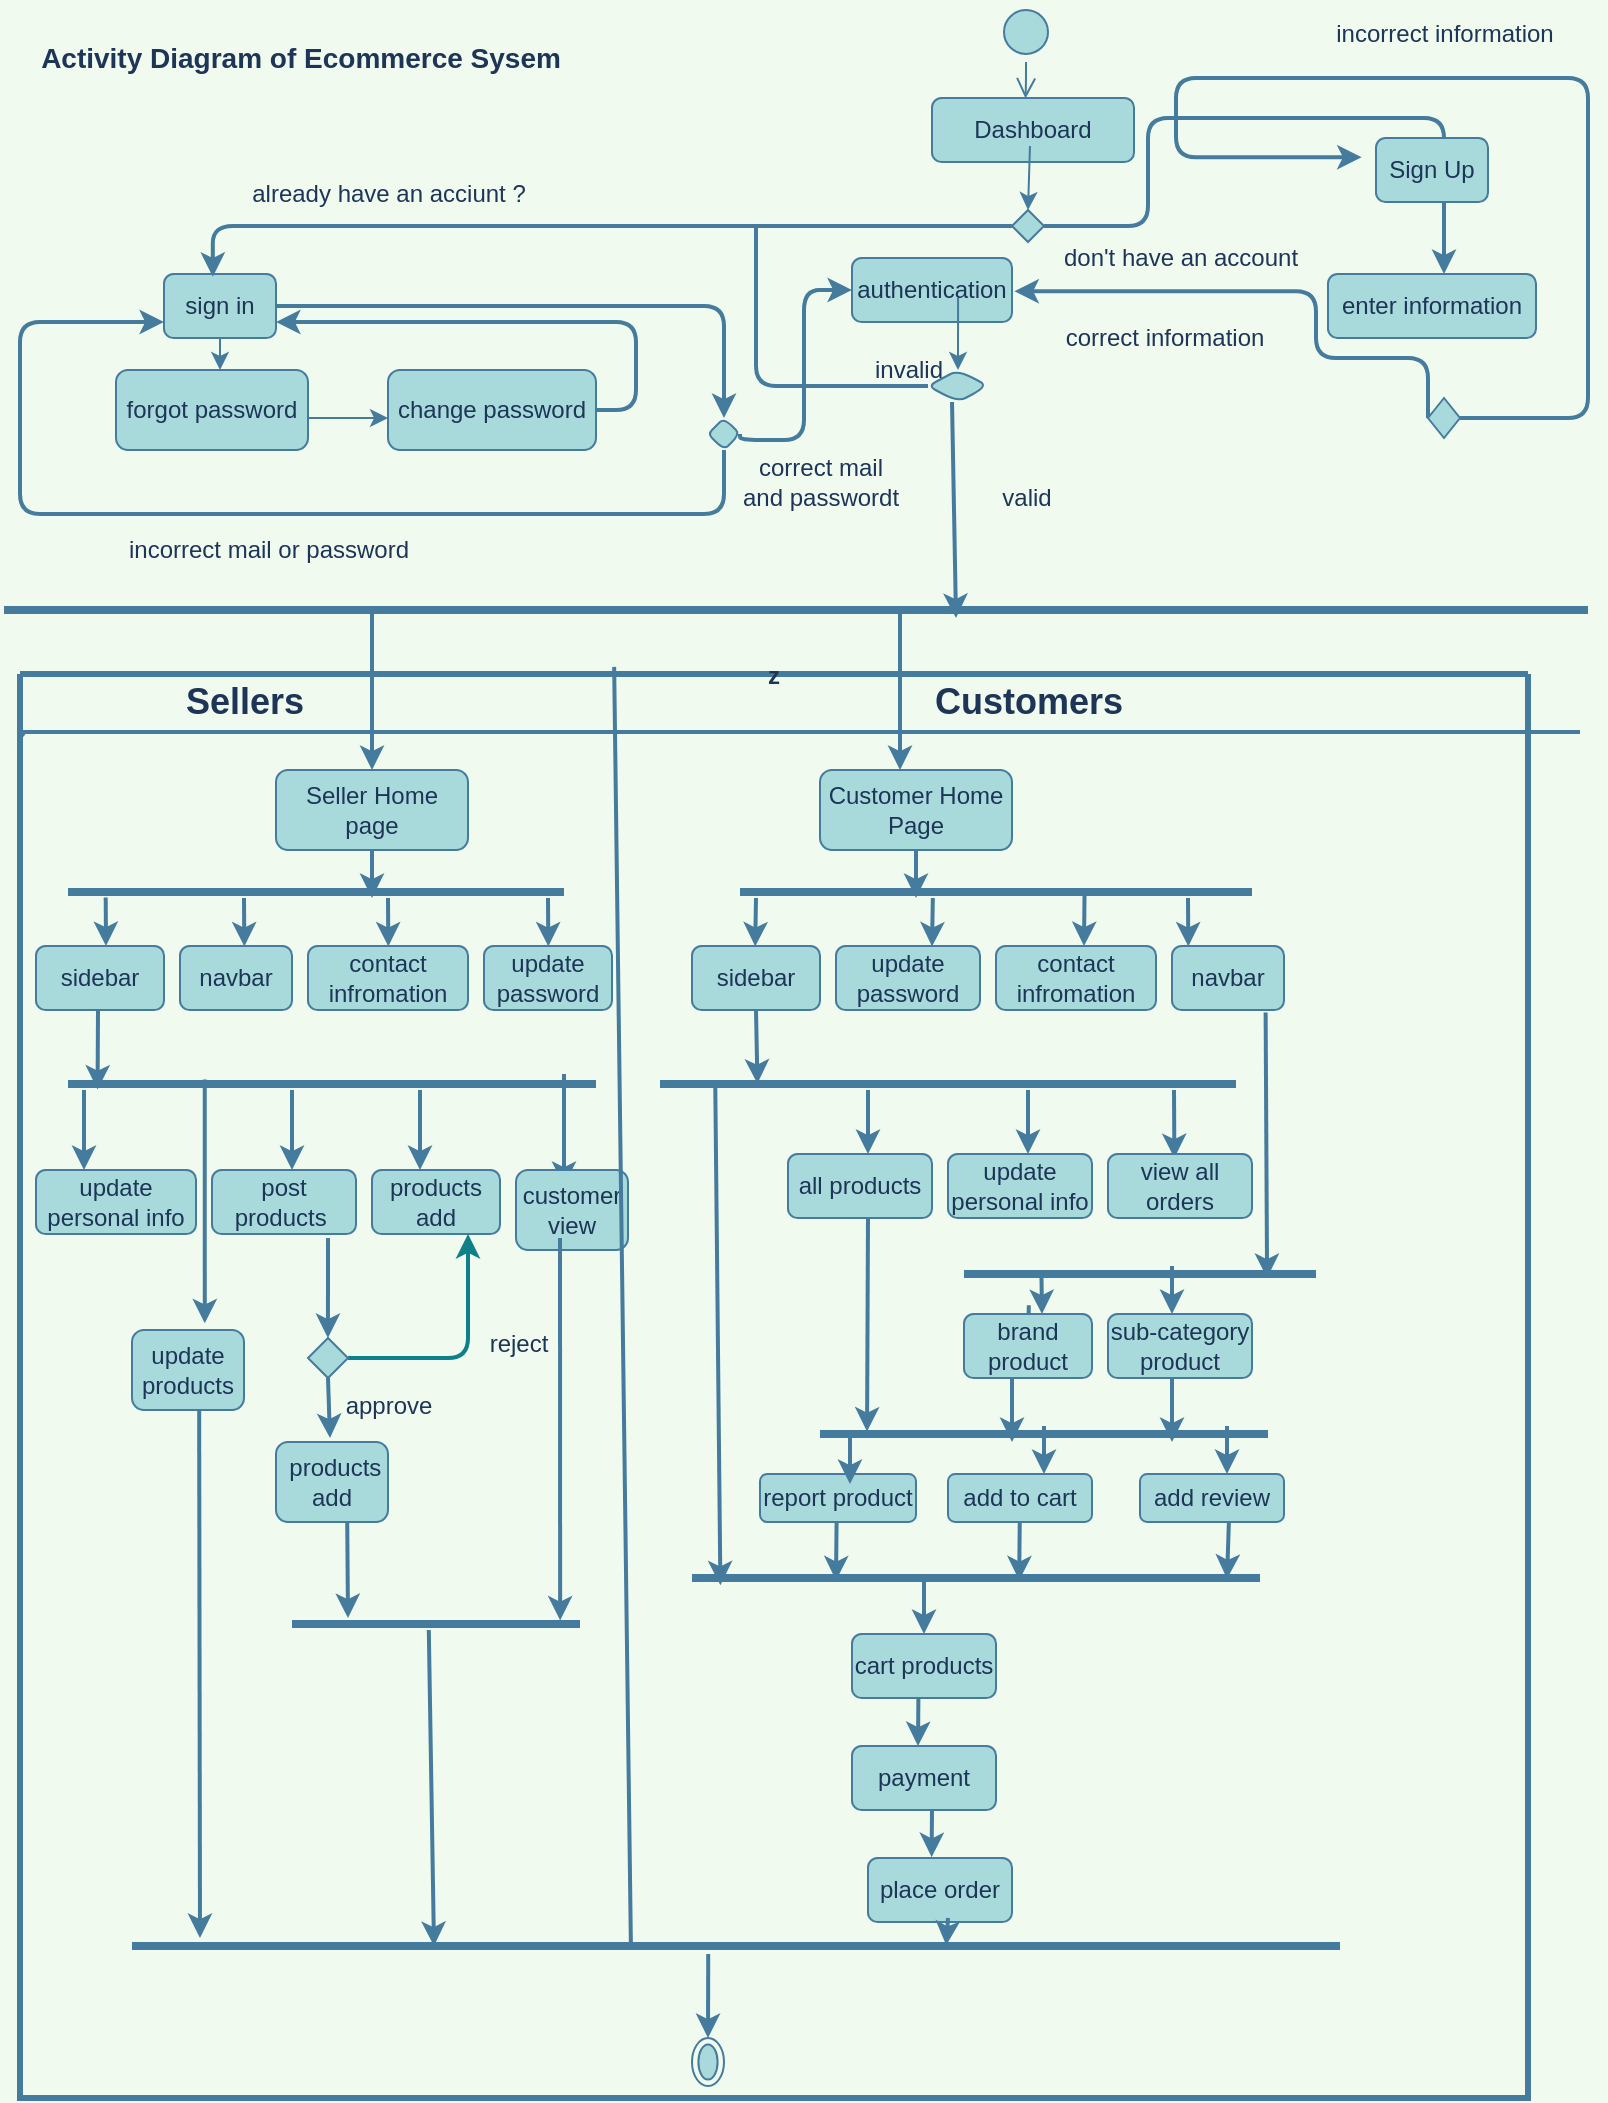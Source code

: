 <mxfile version="20.5.1" type="github">
  <diagram id="cb6AJk6jhVH4I8SNWXNZ" name="Page-1">
    <mxGraphModel dx="1038" dy="1740" grid="1" gridSize="10" guides="1" tooltips="1" connect="1" arrows="1" fold="1" page="1" pageScale="1" pageWidth="827" pageHeight="1169" background="#F1FAEE" math="0" shadow="0">
      <root>
        <mxCell id="0" />
        <mxCell id="1" parent="0" />
        <mxCell id="6mdkMLP5F0GnC8ThNtrV-1" value="" style="ellipse;html=1;shape=startState;fillColor=#A8DADC;strokeColor=#457B9D;fontColor=#1D3557;rounded=1;" parent="1" vertex="1">
          <mxGeometry x="504" y="-1168" width="30" height="30" as="geometry" />
        </mxCell>
        <mxCell id="6mdkMLP5F0GnC8ThNtrV-2" value="" style="edgeStyle=orthogonalEdgeStyle;html=1;verticalAlign=bottom;endArrow=open;endSize=8;labelBackgroundColor=#F1FAEE;strokeColor=#457B9D;fontColor=#1D3557;rounded=1;entryX=0.463;entryY=0.006;entryDx=0;entryDy=0;entryPerimeter=0;" parent="1" source="6mdkMLP5F0GnC8ThNtrV-1" target="6mdkMLP5F0GnC8ThNtrV-7" edge="1">
          <mxGeometry relative="1" as="geometry">
            <mxPoint x="415" y="-1120" as="targetPoint" />
          </mxGeometry>
        </mxCell>
        <mxCell id="6mdkMLP5F0GnC8ThNtrV-3" value="" style="edgeStyle=segmentEdgeStyle;endArrow=classic;html=1;labelBackgroundColor=#F1FAEE;strokeColor=#457B9D;fontColor=#1D3557;rounded=1;strokeWidth=2;startArrow=none;" parent="1" source="6mdkMLP5F0GnC8ThNtrV-219" edge="1">
          <mxGeometry width="50" height="50" relative="1" as="geometry">
            <mxPoint x="427" y="-1056" as="sourcePoint" />
            <mxPoint x="728" y="-1032" as="targetPoint" />
            <Array as="points">
              <mxPoint x="580" y="-1056" />
              <mxPoint x="580" y="-1110" />
              <mxPoint x="728" y="-1110" />
            </Array>
          </mxGeometry>
        </mxCell>
        <mxCell id="6mdkMLP5F0GnC8ThNtrV-4" style="edgeStyle=orthogonalEdgeStyle;orthogonalLoop=1;jettySize=auto;html=1;exitX=1;exitY=0.5;exitDx=0;exitDy=0;labelBackgroundColor=#F1FAEE;strokeColor=#457B9D;fontColor=#1D3557;rounded=1;strokeWidth=2;" parent="1" source="6mdkMLP5F0GnC8ThNtrV-5" edge="1">
          <mxGeometry relative="1" as="geometry">
            <mxPoint x="368" y="-960" as="targetPoint" />
            <Array as="points">
              <mxPoint x="368" y="-1016" />
            </Array>
          </mxGeometry>
        </mxCell>
        <mxCell id="6mdkMLP5F0GnC8ThNtrV-5" value="sign in" style="whiteSpace=wrap;html=1;fillColor=#A8DADC;strokeColor=#457B9D;fontColor=#1D3557;rounded=1;" parent="1" vertex="1">
          <mxGeometry x="88" y="-1032" width="56" height="32" as="geometry" />
        </mxCell>
        <mxCell id="6mdkMLP5F0GnC8ThNtrV-6" value="Sign Up" style="whiteSpace=wrap;html=1;fillColor=#A8DADC;strokeColor=#457B9D;fontColor=#1D3557;rounded=1;" parent="1" vertex="1">
          <mxGeometry x="694" y="-1100" width="56" height="32" as="geometry" />
        </mxCell>
        <mxCell id="6mdkMLP5F0GnC8ThNtrV-7" value="Dashboard" style="whiteSpace=wrap;html=1;fillColor=#A8DADC;strokeColor=#457B9D;fontColor=#1D3557;rounded=1;" parent="1" vertex="1">
          <mxGeometry x="472" y="-1120" width="101" height="32" as="geometry" />
        </mxCell>
        <mxCell id="6mdkMLP5F0GnC8ThNtrV-8" value="" style="endArrow=classic;html=1;labelBackgroundColor=#F1FAEE;strokeColor=#457B9D;fontColor=#1D3557;rounded=1;entryX=0.5;entryY=0;entryDx=0;entryDy=0;entryPerimeter=0;" parent="1" target="6mdkMLP5F0GnC8ThNtrV-219" edge="1">
          <mxGeometry width="50" height="50" relative="1" as="geometry">
            <mxPoint x="521" y="-1096" as="sourcePoint" />
            <mxPoint x="520" y="-1072" as="targetPoint" />
          </mxGeometry>
        </mxCell>
        <mxCell id="6mdkMLP5F0GnC8ThNtrV-9" value="already have an acciunt ?" style="text;html=1;resizable=0;autosize=1;align=center;verticalAlign=middle;points=[];fillColor=none;strokeColor=none;fontColor=#1D3557;rounded=1;" parent="1" vertex="1">
          <mxGeometry x="120" y="-1088" width="160" height="32" as="geometry" />
        </mxCell>
        <mxCell id="6mdkMLP5F0GnC8ThNtrV-11" value="enter information" style="whiteSpace=wrap;html=1;fillColor=#A8DADC;strokeColor=#457B9D;fontColor=#1D3557;rounded=1;" parent="1" vertex="1">
          <mxGeometry x="670" y="-1032" width="104" height="32" as="geometry" />
        </mxCell>
        <mxCell id="6mdkMLP5F0GnC8ThNtrV-16" value="" style="endArrow=classic;html=1;exitX=0.5;exitY=1;exitDx=0;exitDy=0;labelBackgroundColor=#F1FAEE;strokeColor=#457B9D;fontColor=#1D3557;rounded=1;" parent="1" source="6mdkMLP5F0GnC8ThNtrV-5" edge="1">
          <mxGeometry width="50" height="50" relative="1" as="geometry">
            <mxPoint x="104" y="-984" as="sourcePoint" />
            <mxPoint x="116" y="-984" as="targetPoint" />
            <Array as="points" />
          </mxGeometry>
        </mxCell>
        <mxCell id="6mdkMLP5F0GnC8ThNtrV-17" value="forgot password" style="whiteSpace=wrap;html=1;fillColor=#A8DADC;strokeColor=#457B9D;fontColor=#1D3557;rounded=1;" parent="1" vertex="1">
          <mxGeometry x="64" y="-984" width="96" height="40" as="geometry" />
        </mxCell>
        <mxCell id="6mdkMLP5F0GnC8ThNtrV-18" value="" style="endArrow=classic;html=1;labelBackgroundColor=#F1FAEE;strokeColor=#457B9D;fontColor=#1D3557;rounded=1;" parent="1" edge="1">
          <mxGeometry width="50" height="50" relative="1" as="geometry">
            <mxPoint x="160" y="-960" as="sourcePoint" />
            <mxPoint x="200" y="-960" as="targetPoint" />
          </mxGeometry>
        </mxCell>
        <mxCell id="6mdkMLP5F0GnC8ThNtrV-19" style="edgeStyle=orthogonalEdgeStyle;orthogonalLoop=1;jettySize=auto;html=1;exitX=1;exitY=0.5;exitDx=0;exitDy=0;entryX=1;entryY=0.75;entryDx=0;entryDy=0;labelBackgroundColor=#F1FAEE;strokeColor=#457B9D;fontColor=#1D3557;rounded=1;strokeWidth=2;" parent="1" source="6mdkMLP5F0GnC8ThNtrV-20" target="6mdkMLP5F0GnC8ThNtrV-5" edge="1">
          <mxGeometry relative="1" as="geometry" />
        </mxCell>
        <mxCell id="6mdkMLP5F0GnC8ThNtrV-20" value="change password" style="whiteSpace=wrap;html=1;fillStyle=auto;fillColor=#A8DADC;strokeColor=#457B9D;fontColor=#1D3557;rounded=1;" parent="1" vertex="1">
          <mxGeometry x="200" y="-984" width="104" height="40" as="geometry" />
        </mxCell>
        <mxCell id="6mdkMLP5F0GnC8ThNtrV-21" style="edgeStyle=orthogonalEdgeStyle;orthogonalLoop=1;jettySize=auto;html=1;entryX=0;entryY=0.75;entryDx=0;entryDy=0;labelBackgroundColor=#F1FAEE;strokeColor=#457B9D;fontColor=#1D3557;rounded=1;strokeWidth=2;" parent="1" source="6mdkMLP5F0GnC8ThNtrV-22" target="6mdkMLP5F0GnC8ThNtrV-5" edge="1">
          <mxGeometry relative="1" as="geometry">
            <mxPoint x="80" y="-1008" as="targetPoint" />
            <Array as="points">
              <mxPoint x="368" y="-912" />
              <mxPoint x="16" y="-912" />
              <mxPoint x="16" y="-1008" />
            </Array>
          </mxGeometry>
        </mxCell>
        <mxCell id="6mdkMLP5F0GnC8ThNtrV-22" value="" style="rhombus;whiteSpace=wrap;html=1;fillColor=#A8DADC;strokeColor=#457B9D;fontColor=#1D3557;rounded=1;" parent="1" vertex="1">
          <mxGeometry x="360" y="-960" width="16" height="16" as="geometry" />
        </mxCell>
        <mxCell id="6mdkMLP5F0GnC8ThNtrV-23" value="incorrect mail or password" style="text;html=1;resizable=0;autosize=1;align=center;verticalAlign=middle;points=[];fillColor=none;strokeColor=none;fontColor=#1D3557;rounded=1;" parent="1" vertex="1">
          <mxGeometry x="60" y="-910" width="160" height="32" as="geometry" />
        </mxCell>
        <mxCell id="6mdkMLP5F0GnC8ThNtrV-24" value="correct mail &lt;br&gt;and passwordt" style="text;html=1;resizable=0;autosize=1;align=center;verticalAlign=middle;points=[];fillColor=none;strokeColor=none;fontColor=#1D3557;rounded=1;" parent="1" vertex="1">
          <mxGeometry x="368" y="-952" width="96" height="48" as="geometry" />
        </mxCell>
        <mxCell id="6mdkMLP5F0GnC8ThNtrV-25" value="incorrect information" style="text;html=1;resizable=0;autosize=1;align=center;verticalAlign=middle;points=[];fillColor=none;strokeColor=none;fontColor=#1D3557;rounded=1;" parent="1" vertex="1">
          <mxGeometry x="664" y="-1168" width="128" height="32" as="geometry" />
        </mxCell>
        <mxCell id="6mdkMLP5F0GnC8ThNtrV-26" value="" style="endArrow=none;html=1;strokeWidth=4;labelBackgroundColor=#F1FAEE;strokeColor=#457B9D;fontColor=#1D3557;rounded=1;" parent="1" edge="1">
          <mxGeometry relative="1" as="geometry">
            <mxPoint x="8" y="-864" as="sourcePoint" />
            <mxPoint x="800" y="-864" as="targetPoint" />
          </mxGeometry>
        </mxCell>
        <mxCell id="6mdkMLP5F0GnC8ThNtrV-27" value="correct information" style="text;html=1;resizable=0;autosize=1;align=center;verticalAlign=middle;points=[];fillColor=none;strokeColor=none;fontColor=#1D3557;rounded=1;" parent="1" vertex="1">
          <mxGeometry x="528" y="-1016" width="120" height="32" as="geometry" />
        </mxCell>
        <object label="z" id="6mdkMLP5F0GnC8ThNtrV-28">
          <mxCell style="swimlane;startSize=0;strokeWidth=3;fillColor=#A8DADC;strokeColor=#457B9D;fontColor=#1D3557;rounded=1;" parent="1" vertex="1">
            <mxGeometry x="16" y="-832" width="754" height="712" as="geometry" />
          </mxCell>
        </object>
        <mxCell id="6mdkMLP5F0GnC8ThNtrV-30" value="Customers" style="text;html=1;resizable=0;autosize=1;align=center;verticalAlign=middle;points=[];fillColor=none;strokeColor=none;strokeWidth=2;shadow=0;glass=0;fontStyle=1;labelBorderColor=none;spacingTop=3;fontSize=18;fontColor=#1D3557;rounded=1;" parent="6mdkMLP5F0GnC8ThNtrV-28" vertex="1">
          <mxGeometry x="448" y="-8" width="112" height="40" as="geometry" />
        </mxCell>
        <mxCell id="6mdkMLP5F0GnC8ThNtrV-31" value="Sellers" style="text;html=1;resizable=0;autosize=1;align=center;verticalAlign=middle;points=[];fillColor=none;strokeColor=none;strokeWidth=2;shadow=0;glass=0;fontStyle=1;labelBorderColor=none;spacingTop=3;fontSize=18;fontColor=#1D3557;rounded=1;" parent="6mdkMLP5F0GnC8ThNtrV-28" vertex="1">
          <mxGeometry x="72" y="-8" width="80" height="40" as="geometry" />
        </mxCell>
        <mxCell id="6mdkMLP5F0GnC8ThNtrV-32" value="" style="endArrow=none;html=1;strokeWidth=2;labelBackgroundColor=#F1FAEE;strokeColor=#457B9D;fontColor=#1D3557;rounded=1;" parent="6mdkMLP5F0GnC8ThNtrV-28" target="6mdkMLP5F0GnC8ThNtrV-28" edge="1">
          <mxGeometry width="50" height="50" relative="1" as="geometry">
            <mxPoint x="2" y="31" as="sourcePoint" />
            <mxPoint x="992" y="32" as="targetPoint" />
          </mxGeometry>
        </mxCell>
        <mxCell id="6mdkMLP5F0GnC8ThNtrV-35" value="Seller Home page" style="whiteSpace=wrap;html=1;fillColor=#A8DADC;strokeColor=#457B9D;fontColor=#1D3557;rounded=1;" parent="6mdkMLP5F0GnC8ThNtrV-28" vertex="1">
          <mxGeometry x="128" y="48" width="96" height="40" as="geometry" />
        </mxCell>
        <mxCell id="6mdkMLP5F0GnC8ThNtrV-36" value="" style="line;strokeWidth=4;html=1;shadow=0;glass=0;labelBackgroundColor=none;labelBorderColor=none;fontFamily=Times New Roman;fontSize=18;fillColor=#A8DADC;strokeColor=#457B9D;fontColor=#1D3557;rounded=1;" parent="6mdkMLP5F0GnC8ThNtrV-28" vertex="1">
          <mxGeometry x="24" y="104" width="248" height="10" as="geometry" />
        </mxCell>
        <mxCell id="6mdkMLP5F0GnC8ThNtrV-37" value="" style="edgeStyle=none;orthogonalLoop=1;jettySize=auto;html=1;strokeWidth=2;fontSize=19;labelBackgroundColor=#F1FAEE;strokeColor=#457B9D;fontColor=#1D3557;rounded=1;" parent="6mdkMLP5F0GnC8ThNtrV-28" edge="1">
          <mxGeometry width="80" relative="1" as="geometry">
            <mxPoint x="176" y="88" as="sourcePoint" />
            <mxPoint x="176" y="112" as="targetPoint" />
            <Array as="points" />
          </mxGeometry>
        </mxCell>
        <mxCell id="6mdkMLP5F0GnC8ThNtrV-38" value="Customer Home Page" style="whiteSpace=wrap;html=1;fillColor=#A8DADC;strokeColor=#457B9D;fontColor=#1D3557;rounded=1;" parent="6mdkMLP5F0GnC8ThNtrV-28" vertex="1">
          <mxGeometry x="400" y="48" width="96" height="40" as="geometry" />
        </mxCell>
        <mxCell id="6mdkMLP5F0GnC8ThNtrV-39" value="" style="edgeStyle=none;orthogonalLoop=1;jettySize=auto;html=1;strokeWidth=2;fontSize=19;labelBackgroundColor=#F1FAEE;strokeColor=#457B9D;fontColor=#1D3557;rounded=1;" parent="6mdkMLP5F0GnC8ThNtrV-28" edge="1">
          <mxGeometry width="80" relative="1" as="geometry">
            <mxPoint x="448" y="88" as="sourcePoint" />
            <mxPoint x="448" y="112" as="targetPoint" />
            <Array as="points" />
          </mxGeometry>
        </mxCell>
        <mxCell id="6mdkMLP5F0GnC8ThNtrV-42" value="sidebar" style="whiteSpace=wrap;html=1;fillColor=#A8DADC;strokeColor=#457B9D;fontColor=#1D3557;rounded=1;" parent="6mdkMLP5F0GnC8ThNtrV-28" vertex="1">
          <mxGeometry x="8" y="136" width="64" height="32" as="geometry" />
        </mxCell>
        <mxCell id="6mdkMLP5F0GnC8ThNtrV-43" value="contact infromation" style="whiteSpace=wrap;html=1;fillColor=#A8DADC;strokeColor=#457B9D;fontColor=#1D3557;rounded=1;" parent="6mdkMLP5F0GnC8ThNtrV-28" vertex="1">
          <mxGeometry x="144" y="136" width="80" height="32" as="geometry" />
        </mxCell>
        <mxCell id="6mdkMLP5F0GnC8ThNtrV-44" value="" style="line;strokeWidth=4;html=1;shadow=0;glass=0;labelBackgroundColor=none;labelBorderColor=none;fontFamily=Times New Roman;fontSize=18;fillColor=#A8DADC;strokeColor=#457B9D;fontColor=#1D3557;rounded=1;" parent="6mdkMLP5F0GnC8ThNtrV-28" vertex="1">
          <mxGeometry x="24" y="200" width="264" height="10" as="geometry" />
        </mxCell>
        <mxCell id="6mdkMLP5F0GnC8ThNtrV-45" value="" style="edgeStyle=none;orthogonalLoop=1;jettySize=auto;html=1;strokeWidth=2;fontSize=19;labelBackgroundColor=#F1FAEE;strokeColor=#457B9D;fontColor=#1D3557;rounded=1;" parent="6mdkMLP5F0GnC8ThNtrV-28" edge="1">
          <mxGeometry width="80" relative="1" as="geometry">
            <mxPoint x="32" y="208" as="sourcePoint" />
            <mxPoint x="32" y="248" as="targetPoint" />
            <Array as="points" />
          </mxGeometry>
        </mxCell>
        <mxCell id="6mdkMLP5F0GnC8ThNtrV-46" value="update personal info" style="whiteSpace=wrap;html=1;fillColor=#A8DADC;strokeColor=#457B9D;fontColor=#1D3557;rounded=1;" parent="6mdkMLP5F0GnC8ThNtrV-28" vertex="1">
          <mxGeometry x="8" y="248" width="80" height="32" as="geometry" />
        </mxCell>
        <mxCell id="6mdkMLP5F0GnC8ThNtrV-47" value="post products&amp;nbsp;" style="whiteSpace=wrap;html=1;fillColor=#A8DADC;strokeColor=#457B9D;fontColor=#1D3557;rounded=1;" parent="6mdkMLP5F0GnC8ThNtrV-28" vertex="1">
          <mxGeometry x="96" y="248" width="72" height="32" as="geometry" />
        </mxCell>
        <mxCell id="6mdkMLP5F0GnC8ThNtrV-48" value="" style="line;strokeWidth=4;html=1;shadow=0;glass=0;labelBackgroundColor=none;labelBorderColor=none;fontFamily=Times New Roman;fontSize=18;fillColor=#A8DADC;strokeColor=#457B9D;fontColor=#1D3557;rounded=1;" parent="6mdkMLP5F0GnC8ThNtrV-28" vertex="1">
          <mxGeometry x="360" y="104" width="256" height="10" as="geometry" />
        </mxCell>
        <mxCell id="6mdkMLP5F0GnC8ThNtrV-49" value="sidebar" style="whiteSpace=wrap;html=1;fillColor=#A8DADC;strokeColor=#457B9D;fontColor=#1D3557;rounded=1;" parent="6mdkMLP5F0GnC8ThNtrV-28" vertex="1">
          <mxGeometry x="336" y="136" width="64" height="32" as="geometry" />
        </mxCell>
        <mxCell id="6mdkMLP5F0GnC8ThNtrV-50" value="" style="edgeStyle=none;orthogonalLoop=1;jettySize=auto;html=1;strokeWidth=2;fontSize=19;labelBackgroundColor=#F1FAEE;strokeColor=#457B9D;fontColor=#1D3557;rounded=1;exitX=0.673;exitY=0.38;exitDx=0;exitDy=0;exitPerimeter=0;" parent="6mdkMLP5F0GnC8ThNtrV-28" source="6mdkMLP5F0GnC8ThNtrV-48" edge="1">
          <mxGeometry width="80" relative="1" as="geometry">
            <mxPoint x="560" y="104" as="sourcePoint" />
            <mxPoint x="532" y="136" as="targetPoint" />
            <Array as="points" />
          </mxGeometry>
        </mxCell>
        <mxCell id="6mdkMLP5F0GnC8ThNtrV-51" value="contact infromation" style="whiteSpace=wrap;html=1;fillColor=#A8DADC;strokeColor=#457B9D;fontColor=#1D3557;rounded=1;" parent="6mdkMLP5F0GnC8ThNtrV-28" vertex="1">
          <mxGeometry x="488" y="136" width="80" height="32" as="geometry" />
        </mxCell>
        <mxCell id="6mdkMLP5F0GnC8ThNtrV-52" value="" style="edgeStyle=none;orthogonalLoop=1;jettySize=auto;html=1;strokeWidth=2;fontSize=19;exitX=0.465;exitY=0.994;exitDx=0;exitDy=0;exitPerimeter=0;entryX=0.287;entryY=0.46;entryDx=0;entryDy=0;entryPerimeter=0;labelBackgroundColor=#F1FAEE;strokeColor=#457B9D;fontColor=#1D3557;rounded=1;" parent="6mdkMLP5F0GnC8ThNtrV-28" edge="1">
          <mxGeometry width="80" relative="1" as="geometry">
            <mxPoint x="368" y="168" as="sourcePoint" />
            <mxPoint x="368.72" y="204.792" as="targetPoint" />
            <Array as="points" />
          </mxGeometry>
        </mxCell>
        <mxCell id="6mdkMLP5F0GnC8ThNtrV-53" value="" style="line;strokeWidth=4;html=1;shadow=0;glass=0;labelBackgroundColor=none;labelBorderColor=none;fontFamily=Times New Roman;fontSize=18;fillColor=#A8DADC;strokeColor=#457B9D;fontColor=#1D3557;rounded=1;" parent="6mdkMLP5F0GnC8ThNtrV-28" vertex="1">
          <mxGeometry x="320" y="200" width="288" height="10" as="geometry" />
        </mxCell>
        <mxCell id="6mdkMLP5F0GnC8ThNtrV-54" value="all products" style="whiteSpace=wrap;html=1;fillColor=#A8DADC;strokeColor=#457B9D;fontColor=#1D3557;rounded=1;" parent="6mdkMLP5F0GnC8ThNtrV-28" vertex="1">
          <mxGeometry x="384" y="240" width="72" height="32" as="geometry" />
        </mxCell>
        <mxCell id="6mdkMLP5F0GnC8ThNtrV-55" value="" style="edgeStyle=none;orthogonalLoop=1;jettySize=auto;html=1;strokeWidth=2;fontSize=19;labelBackgroundColor=#F1FAEE;strokeColor=#457B9D;fontColor=#1D3557;rounded=1;entryX=0.05;entryY=0.95;entryDx=0;entryDy=0;entryPerimeter=0;exitX=0.096;exitY=0.68;exitDx=0;exitDy=0;exitPerimeter=0;" parent="6mdkMLP5F0GnC8ThNtrV-28" source="6mdkMLP5F0GnC8ThNtrV-53" target="6mdkMLP5F0GnC8ThNtrV-93" edge="1">
          <mxGeometry width="80" relative="1" as="geometry">
            <mxPoint x="336" y="208" as="sourcePoint" />
            <mxPoint x="336" y="240" as="targetPoint" />
            <Array as="points" />
          </mxGeometry>
        </mxCell>
        <mxCell id="6mdkMLP5F0GnC8ThNtrV-56" value="" style="edgeStyle=none;orthogonalLoop=1;jettySize=auto;html=1;strokeWidth=2;fontSize=19;labelBackgroundColor=#F1FAEE;strokeColor=#457B9D;fontColor=#1D3557;rounded=1;" parent="6mdkMLP5F0GnC8ThNtrV-28" edge="1">
          <mxGeometry width="80" relative="1" as="geometry">
            <mxPoint x="424" y="208" as="sourcePoint" />
            <mxPoint x="424" y="240" as="targetPoint" />
            <Array as="points" />
          </mxGeometry>
        </mxCell>
        <mxCell id="6mdkMLP5F0GnC8ThNtrV-57" value="" style="edgeStyle=none;orthogonalLoop=1;jettySize=auto;html=1;strokeWidth=2;fontSize=19;entryX=0.056;entryY=0.78;entryDx=0;entryDy=0;entryPerimeter=0;labelBackgroundColor=#F1FAEE;strokeColor=#457B9D;fontColor=#1D3557;rounded=1;" parent="6mdkMLP5F0GnC8ThNtrV-28" target="6mdkMLP5F0GnC8ThNtrV-44" edge="1">
          <mxGeometry width="80" relative="1" as="geometry">
            <mxPoint x="39" y="168" as="sourcePoint" />
            <mxPoint x="64.72" y="204.792" as="targetPoint" />
            <Array as="points" />
          </mxGeometry>
        </mxCell>
        <mxCell id="6mdkMLP5F0GnC8ThNtrV-58" value="" style="edgeStyle=none;orthogonalLoop=1;jettySize=auto;html=1;strokeWidth=2;fontSize=19;labelBackgroundColor=#F1FAEE;strokeColor=#457B9D;fontColor=#1D3557;rounded=1;" parent="6mdkMLP5F0GnC8ThNtrV-28" edge="1">
          <mxGeometry width="80" relative="1" as="geometry">
            <mxPoint x="200" y="208" as="sourcePoint" />
            <mxPoint x="200" y="248" as="targetPoint" />
            <Array as="points" />
          </mxGeometry>
        </mxCell>
        <mxCell id="6mdkMLP5F0GnC8ThNtrV-59" value="" style="edgeStyle=none;orthogonalLoop=1;jettySize=auto;html=1;strokeWidth=2;fontSize=19;labelBackgroundColor=#F1FAEE;strokeColor=#457B9D;fontColor=#1D3557;rounded=1;" parent="6mdkMLP5F0GnC8ThNtrV-28" edge="1">
          <mxGeometry width="80" relative="1" as="geometry">
            <mxPoint x="136" y="208" as="sourcePoint" />
            <mxPoint x="136" y="248" as="targetPoint" />
            <Array as="points" />
          </mxGeometry>
        </mxCell>
        <mxCell id="6mdkMLP5F0GnC8ThNtrV-60" value="update password" style="whiteSpace=wrap;html=1;fillStyle=auto;strokeColor=#457B9D;fontColor=#1D3557;fillColor=#A8DADC;rounded=1;" parent="6mdkMLP5F0GnC8ThNtrV-28" vertex="1">
          <mxGeometry x="232" y="136" width="64" height="32" as="geometry" />
        </mxCell>
        <mxCell id="6mdkMLP5F0GnC8ThNtrV-69" value="navbar" style="whiteSpace=wrap;html=1;fillColor=#A8DADC;strokeColor=#457B9D;fontColor=#1D3557;rounded=1;" parent="6mdkMLP5F0GnC8ThNtrV-28" vertex="1">
          <mxGeometry x="80" y="136" width="56" height="32" as="geometry" />
        </mxCell>
        <mxCell id="6mdkMLP5F0GnC8ThNtrV-70" value="" style="edgeStyle=none;orthogonalLoop=1;jettySize=auto;html=1;strokeWidth=2;fontSize=19;exitX=0.076;exitY=0.78;exitDx=0;exitDy=0;exitPerimeter=0;labelBackgroundColor=#F1FAEE;strokeColor=#457B9D;fontColor=#1D3557;rounded=1;" parent="6mdkMLP5F0GnC8ThNtrV-28" edge="1">
          <mxGeometry width="80" relative="1" as="geometry">
            <mxPoint x="456.42" y="112" as="sourcePoint" />
            <mxPoint x="456.004" y="136.2" as="targetPoint" />
            <Array as="points" />
          </mxGeometry>
        </mxCell>
        <mxCell id="6mdkMLP5F0GnC8ThNtrV-72" value="" style="edgeStyle=none;orthogonalLoop=1;jettySize=auto;html=1;strokeWidth=2;fontSize=19;exitX=0.076;exitY=0.78;exitDx=0;exitDy=0;exitPerimeter=0;labelBackgroundColor=#F1FAEE;strokeColor=#457B9D;fontColor=#1D3557;rounded=1;" parent="6mdkMLP5F0GnC8ThNtrV-28" source="6mdkMLP5F0GnC8ThNtrV-36" edge="1">
          <mxGeometry width="80" relative="1" as="geometry">
            <mxPoint x="72" y="120" as="sourcePoint" />
            <mxPoint x="43" y="136" as="targetPoint" />
            <Array as="points" />
          </mxGeometry>
        </mxCell>
        <mxCell id="6mdkMLP5F0GnC8ThNtrV-73" value="" style="edgeStyle=none;orthogonalLoop=1;jettySize=auto;html=1;strokeWidth=2;fontSize=19;exitX=0.076;exitY=0.78;exitDx=0;exitDy=0;exitPerimeter=0;labelBackgroundColor=#F1FAEE;strokeColor=#457B9D;fontColor=#1D3557;rounded=1;" parent="6mdkMLP5F0GnC8ThNtrV-28" edge="1">
          <mxGeometry width="80" relative="1" as="geometry">
            <mxPoint x="112" y="112" as="sourcePoint" />
            <mxPoint x="112.152" y="136.2" as="targetPoint" />
            <Array as="points" />
          </mxGeometry>
        </mxCell>
        <mxCell id="6mdkMLP5F0GnC8ThNtrV-74" value="" style="edgeStyle=none;orthogonalLoop=1;jettySize=auto;html=1;strokeWidth=2;fontSize=19;exitX=0.076;exitY=0.78;exitDx=0;exitDy=0;exitPerimeter=0;labelBackgroundColor=#F1FAEE;strokeColor=#457B9D;fontColor=#1D3557;rounded=1;" parent="6mdkMLP5F0GnC8ThNtrV-28" edge="1">
          <mxGeometry width="80" relative="1" as="geometry">
            <mxPoint x="184" y="112" as="sourcePoint" />
            <mxPoint x="184.152" y="136.2" as="targetPoint" />
            <Array as="points" />
          </mxGeometry>
        </mxCell>
        <mxCell id="6mdkMLP5F0GnC8ThNtrV-75" value="" style="edgeStyle=none;orthogonalLoop=1;jettySize=auto;html=1;strokeWidth=2;fontSize=19;exitX=0.076;exitY=0.78;exitDx=0;exitDy=0;exitPerimeter=0;labelBackgroundColor=#F1FAEE;strokeColor=#457B9D;fontColor=#1D3557;rounded=1;" parent="6mdkMLP5F0GnC8ThNtrV-28" edge="1">
          <mxGeometry width="80" relative="1" as="geometry">
            <mxPoint x="264" y="112" as="sourcePoint" />
            <mxPoint x="264.152" y="136.2" as="targetPoint" />
            <Array as="points" />
          </mxGeometry>
        </mxCell>
        <mxCell id="6mdkMLP5F0GnC8ThNtrV-76" value="" style="edgeStyle=none;orthogonalLoop=1;jettySize=auto;html=1;strokeWidth=2;fontSize=19;exitX=0.076;exitY=0.78;exitDx=0;exitDy=0;exitPerimeter=0;labelBackgroundColor=#F1FAEE;strokeColor=#457B9D;fontColor=#1D3557;rounded=1;" parent="6mdkMLP5F0GnC8ThNtrV-28" edge="1">
          <mxGeometry width="80" relative="1" as="geometry">
            <mxPoint x="584" y="112" as="sourcePoint" />
            <mxPoint x="584.152" y="136.2" as="targetPoint" />
            <Array as="points" />
          </mxGeometry>
        </mxCell>
        <mxCell id="6mdkMLP5F0GnC8ThNtrV-80" value="" style="edgeStyle=none;orthogonalLoop=1;jettySize=auto;html=1;strokeWidth=2;fontSize=19;labelBackgroundColor=#F1FAEE;strokeColor=#457B9D;fontColor=#1D3557;rounded=1;" parent="6mdkMLP5F0GnC8ThNtrV-28" edge="1">
          <mxGeometry width="80" relative="1" as="geometry">
            <mxPoint x="504" y="208" as="sourcePoint" />
            <mxPoint x="504" y="240" as="targetPoint" />
            <Array as="points" />
          </mxGeometry>
        </mxCell>
        <mxCell id="6mdkMLP5F0GnC8ThNtrV-81" value="" style="edgeStyle=none;orthogonalLoop=1;jettySize=auto;html=1;strokeWidth=2;fontSize=19;labelBackgroundColor=#F1FAEE;strokeColor=#457B9D;fontColor=#1D3557;rounded=1;entryX=0.461;entryY=0.063;entryDx=0;entryDy=0;entryPerimeter=0;" parent="6mdkMLP5F0GnC8ThNtrV-28" target="6mdkMLP5F0GnC8ThNtrV-82" edge="1">
          <mxGeometry width="80" relative="1" as="geometry">
            <mxPoint x="577" y="208" as="sourcePoint" />
            <mxPoint x="592" y="240" as="targetPoint" />
            <Array as="points" />
          </mxGeometry>
        </mxCell>
        <mxCell id="6mdkMLP5F0GnC8ThNtrV-82" value="view all orders" style="whiteSpace=wrap;html=1;fillColor=#A8DADC;strokeColor=#457B9D;fontColor=#1D3557;rounded=1;" parent="6mdkMLP5F0GnC8ThNtrV-28" vertex="1">
          <mxGeometry x="544" y="240" width="72" height="32" as="geometry" />
        </mxCell>
        <mxCell id="6mdkMLP5F0GnC8ThNtrV-83" value="navbar" style="whiteSpace=wrap;html=1;fillColor=#A8DADC;strokeColor=#457B9D;fontColor=#1D3557;rounded=1;" parent="6mdkMLP5F0GnC8ThNtrV-28" vertex="1">
          <mxGeometry x="576" y="136" width="56" height="32" as="geometry" />
        </mxCell>
        <mxCell id="6mdkMLP5F0GnC8ThNtrV-84" value="update password" style="whiteSpace=wrap;html=1;fillStyle=auto;strokeColor=#457B9D;fontColor=#1D3557;fillColor=#A8DADC;rounded=1;" parent="6mdkMLP5F0GnC8ThNtrV-28" vertex="1">
          <mxGeometry x="408" y="136" width="72" height="32" as="geometry" />
        </mxCell>
        <mxCell id="6mdkMLP5F0GnC8ThNtrV-85" value="" style="line;strokeWidth=4;html=1;shadow=0;glass=0;labelBackgroundColor=none;labelBorderColor=none;fontFamily=Times New Roman;fontSize=18;fillColor=#A8DADC;strokeColor=#457B9D;fontColor=#1D3557;rounded=1;" parent="6mdkMLP5F0GnC8ThNtrV-28" vertex="1">
          <mxGeometry x="472" y="296" width="176" height="8" as="geometry" />
        </mxCell>
        <mxCell id="6mdkMLP5F0GnC8ThNtrV-86" value="update personal info" style="whiteSpace=wrap;html=1;fillColor=#A8DADC;strokeColor=#457B9D;fontColor=#1D3557;rounded=1;" parent="6mdkMLP5F0GnC8ThNtrV-28" vertex="1">
          <mxGeometry x="464" y="240" width="72" height="32" as="geometry" />
        </mxCell>
        <mxCell id="6mdkMLP5F0GnC8ThNtrV-87" value="" style="edgeStyle=none;orthogonalLoop=1;jettySize=auto;html=1;strokeWidth=2;fontSize=19;labelBackgroundColor=#F1FAEE;strokeColor=#457B9D;fontColor=#1D3557;rounded=1;exitX=0.836;exitY=1.038;exitDx=0;exitDy=0;exitPerimeter=0;entryX=0.861;entryY=0.75;entryDx=0;entryDy=0;entryPerimeter=0;" parent="6mdkMLP5F0GnC8ThNtrV-28" source="6mdkMLP5F0GnC8ThNtrV-83" target="6mdkMLP5F0GnC8ThNtrV-85" edge="1">
          <mxGeometry width="80" relative="1" as="geometry">
            <mxPoint x="616" y="168" as="sourcePoint" />
            <mxPoint x="624" y="232" as="targetPoint" />
            <Array as="points" />
          </mxGeometry>
        </mxCell>
        <mxCell id="6mdkMLP5F0GnC8ThNtrV-88" value="cart products" style="whiteSpace=wrap;html=1;fillColor=#A8DADC;strokeColor=#457B9D;fontColor=#1D3557;rounded=1;" parent="6mdkMLP5F0GnC8ThNtrV-28" vertex="1">
          <mxGeometry x="416" y="480" width="72" height="32" as="geometry" />
        </mxCell>
        <mxCell id="6mdkMLP5F0GnC8ThNtrV-89" value="sub-category&lt;br&gt;product" style="whiteSpace=wrap;html=1;fillColor=#A8DADC;strokeColor=#457B9D;fontColor=#1D3557;rounded=1;" parent="6mdkMLP5F0GnC8ThNtrV-28" vertex="1">
          <mxGeometry x="544" y="320" width="72" height="32" as="geometry" />
        </mxCell>
        <mxCell id="6mdkMLP5F0GnC8ThNtrV-90" value="" style="line;strokeWidth=4;html=1;shadow=0;glass=0;labelBackgroundColor=none;labelBorderColor=none;fontFamily=Times New Roman;fontSize=18;fillColor=#A8DADC;strokeColor=#457B9D;fontColor=#1D3557;rounded=1;" parent="6mdkMLP5F0GnC8ThNtrV-28" vertex="1">
          <mxGeometry x="400" y="376" width="224" height="8" as="geometry" />
        </mxCell>
        <mxCell id="6mdkMLP5F0GnC8ThNtrV-91" value="" style="edgeStyle=none;orthogonalLoop=1;jettySize=auto;html=1;strokeWidth=2;fontSize=19;labelBackgroundColor=#F1FAEE;strokeColor=#457B9D;fontColor=#1D3557;rounded=1;entryX=0.105;entryY=0.35;entryDx=0;entryDy=0;entryPerimeter=0;" parent="6mdkMLP5F0GnC8ThNtrV-28" target="6mdkMLP5F0GnC8ThNtrV-90" edge="1">
          <mxGeometry width="80" relative="1" as="geometry">
            <mxPoint x="424" y="272" as="sourcePoint" />
            <mxPoint x="424" y="360" as="targetPoint" />
            <Array as="points" />
          </mxGeometry>
        </mxCell>
        <mxCell id="6mdkMLP5F0GnC8ThNtrV-92" value="" style="edgeStyle=none;orthogonalLoop=1;jettySize=auto;html=1;strokeWidth=2;fontSize=19;labelBackgroundColor=#F1FAEE;strokeColor=#457B9D;fontColor=#1D3557;rounded=1;startArrow=none;entryX=0.576;entryY=0.65;entryDx=0;entryDy=0;entryPerimeter=0;" parent="6mdkMLP5F0GnC8ThNtrV-28" source="6mdkMLP5F0GnC8ThNtrV-95" target="6mdkMLP5F0GnC8ThNtrV-93" edge="1">
          <mxGeometry width="80" relative="1" as="geometry">
            <mxPoint x="456" y="384" as="sourcePoint" />
            <mxPoint x="456" y="448" as="targetPoint" />
            <Array as="points" />
          </mxGeometry>
        </mxCell>
        <mxCell id="6mdkMLP5F0GnC8ThNtrV-93" value="" style="line;strokeWidth=4;html=1;shadow=0;glass=0;labelBackgroundColor=none;labelBorderColor=none;fontFamily=Times New Roman;fontSize=18;fillColor=#A8DADC;strokeColor=#457B9D;fontColor=#1D3557;rounded=1;" parent="6mdkMLP5F0GnC8ThNtrV-28" vertex="1">
          <mxGeometry x="336" y="448" width="284" height="8" as="geometry" />
        </mxCell>
        <mxCell id="6mdkMLP5F0GnC8ThNtrV-94" value="" style="edgeStyle=none;orthogonalLoop=1;jettySize=auto;html=1;strokeWidth=2;fontSize=19;labelBackgroundColor=#F1FAEE;strokeColor=#457B9D;fontColor=#1D3557;rounded=1;exitX=0.673;exitY=0.38;exitDx=0;exitDy=0;exitPerimeter=0;" parent="6mdkMLP5F0GnC8ThNtrV-28" edge="1">
          <mxGeometry width="80" relative="1" as="geometry">
            <mxPoint x="576" y="296" as="sourcePoint" />
            <mxPoint x="576" y="320" as="targetPoint" />
            <Array as="points" />
          </mxGeometry>
        </mxCell>
        <mxCell id="6mdkMLP5F0GnC8ThNtrV-95" value="add to cart" style="whiteSpace=wrap;html=1;fillColor=#A8DADC;strokeColor=#457B9D;fontColor=#1D3557;rounded=1;" parent="6mdkMLP5F0GnC8ThNtrV-28" vertex="1">
          <mxGeometry x="464" y="400" width="72" height="24" as="geometry" />
        </mxCell>
        <mxCell id="6mdkMLP5F0GnC8ThNtrV-96" value="" style="edgeStyle=none;orthogonalLoop=1;jettySize=auto;html=1;strokeWidth=2;fontSize=19;labelBackgroundColor=#F1FAEE;strokeColor=#457B9D;fontColor=#1D3557;rounded=1;" parent="6mdkMLP5F0GnC8ThNtrV-28" edge="1">
          <mxGeometry width="80" relative="1" as="geometry">
            <mxPoint x="496" y="352" as="sourcePoint" />
            <mxPoint x="496" y="384" as="targetPoint" />
            <Array as="points" />
          </mxGeometry>
        </mxCell>
        <mxCell id="6mdkMLP5F0GnC8ThNtrV-97" value="" style="edgeStyle=none;orthogonalLoop=1;jettySize=auto;html=1;strokeWidth=2;fontSize=19;labelBackgroundColor=#F1FAEE;strokeColor=#457B9D;fontColor=#1D3557;rounded=1;" parent="6mdkMLP5F0GnC8ThNtrV-28" edge="1">
          <mxGeometry width="80" relative="1" as="geometry">
            <mxPoint x="576" y="352" as="sourcePoint" />
            <mxPoint x="576" y="384" as="targetPoint" />
            <Array as="points" />
          </mxGeometry>
        </mxCell>
        <mxCell id="6mdkMLP5F0GnC8ThNtrV-98" value="" style="edgeStyle=none;orthogonalLoop=1;jettySize=auto;html=1;strokeWidth=2;fontSize=19;labelBackgroundColor=#F1FAEE;strokeColor=#457B9D;fontColor=#1D3557;rounded=1;" parent="6mdkMLP5F0GnC8ThNtrV-28" edge="1">
          <mxGeometry width="80" relative="1" as="geometry">
            <mxPoint x="512" y="376" as="sourcePoint" />
            <mxPoint x="512" y="400" as="targetPoint" />
            <Array as="points" />
          </mxGeometry>
        </mxCell>
        <mxCell id="6mdkMLP5F0GnC8ThNtrV-99" value="place order" style="whiteSpace=wrap;html=1;fillColor=#A8DADC;strokeColor=#457B9D;fontColor=#1D3557;rounded=1;" parent="6mdkMLP5F0GnC8ThNtrV-28" vertex="1">
          <mxGeometry x="424" y="592" width="72" height="32" as="geometry" />
        </mxCell>
        <mxCell id="6mdkMLP5F0GnC8ThNtrV-100" value="" style="edgeStyle=none;orthogonalLoop=1;jettySize=auto;html=1;strokeWidth=2;fontSize=19;labelBackgroundColor=#F1FAEE;strokeColor=#457B9D;fontColor=#1D3557;rounded=1;startArrow=none;exitX=0.461;exitY=1.013;exitDx=0;exitDy=0;exitPerimeter=0;" parent="6mdkMLP5F0GnC8ThNtrV-28" source="6mdkMLP5F0GnC8ThNtrV-88" edge="1">
          <mxGeometry width="80" relative="1" as="geometry">
            <mxPoint x="448" y="520" as="sourcePoint" />
            <mxPoint x="449" y="536" as="targetPoint" />
            <Array as="points" />
          </mxGeometry>
        </mxCell>
        <mxCell id="6mdkMLP5F0GnC8ThNtrV-101" value="payment" style="whiteSpace=wrap;html=1;fillColor=#A8DADC;strokeColor=#457B9D;fontColor=#1D3557;rounded=1;" parent="6mdkMLP5F0GnC8ThNtrV-28" vertex="1">
          <mxGeometry x="416" y="536" width="72" height="32" as="geometry" />
        </mxCell>
        <mxCell id="6mdkMLP5F0GnC8ThNtrV-102" value="" style="edgeStyle=none;orthogonalLoop=1;jettySize=auto;html=1;strokeWidth=2;fontSize=19;labelBackgroundColor=#F1FAEE;strokeColor=#457B9D;fontColor=#1D3557;rounded=1;" parent="6mdkMLP5F0GnC8ThNtrV-28" edge="1">
          <mxGeometry width="80" relative="1" as="geometry">
            <mxPoint x="272" y="200" as="sourcePoint" />
            <mxPoint x="272" y="256" as="targetPoint" />
            <Array as="points" />
          </mxGeometry>
        </mxCell>
        <mxCell id="6mdkMLP5F0GnC8ThNtrV-103" value="products add" style="whiteSpace=wrap;html=1;fillColor=#A8DADC;strokeColor=#457B9D;fontColor=#1D3557;rounded=1;" parent="6mdkMLP5F0GnC8ThNtrV-28" vertex="1">
          <mxGeometry x="176" y="248" width="64" height="32" as="geometry" />
        </mxCell>
        <mxCell id="6mdkMLP5F0GnC8ThNtrV-105" value="customer view" style="whiteSpace=wrap;html=1;fillColor=#A8DADC;strokeColor=#457B9D;fontColor=#1D3557;rounded=1;" parent="6mdkMLP5F0GnC8ThNtrV-28" vertex="1">
          <mxGeometry x="248" y="248" width="56" height="40" as="geometry" />
        </mxCell>
        <mxCell id="6mdkMLP5F0GnC8ThNtrV-106" value="" style="line;strokeWidth=2;html=1;strokeColor=#457B9D;fillColor=#A8DADC;labelBackgroundColor=#F1FAEE;fontColor=#1D3557;" parent="6mdkMLP5F0GnC8ThNtrV-28" vertex="1">
          <mxGeometry y="24" width="780" height="10" as="geometry" />
        </mxCell>
        <mxCell id="6mdkMLP5F0GnC8ThNtrV-183" value="" style="edgeStyle=none;orthogonalLoop=1;jettySize=auto;html=1;strokeWidth=2;fontSize=19;labelBackgroundColor=#F1FAEE;strokeColor=#457B9D;fontColor=#1D3557;rounded=1;entryX=0.65;entryY=-0.083;entryDx=0;entryDy=0;entryPerimeter=0;exitX=0.259;exitY=0.28;exitDx=0;exitDy=0;exitPerimeter=0;" parent="6mdkMLP5F0GnC8ThNtrV-28" source="6mdkMLP5F0GnC8ThNtrV-44" target="6mdkMLP5F0GnC8ThNtrV-184" edge="1">
          <mxGeometry width="80" relative="1" as="geometry">
            <mxPoint x="88" y="200" as="sourcePoint" />
            <mxPoint x="88" y="240" as="targetPoint" />
            <Array as="points" />
          </mxGeometry>
        </mxCell>
        <mxCell id="6mdkMLP5F0GnC8ThNtrV-184" value="update products" style="whiteSpace=wrap;html=1;fillColor=#A8DADC;strokeColor=#457B9D;fontColor=#1D3557;rounded=1;" parent="6mdkMLP5F0GnC8ThNtrV-28" vertex="1">
          <mxGeometry x="56" y="328" width="56" height="40" as="geometry" />
        </mxCell>
        <mxCell id="6mdkMLP5F0GnC8ThNtrV-190" value="" style="line;strokeWidth=4;html=1;shadow=0;glass=0;labelBackgroundColor=none;labelBorderColor=none;fontFamily=Times New Roman;fontSize=18;fillColor=#A8DADC;strokeColor=#457B9D;fontColor=#1D3557;rounded=1;" parent="6mdkMLP5F0GnC8ThNtrV-28" vertex="1">
          <mxGeometry x="56" y="632" width="604" height="8" as="geometry" />
        </mxCell>
        <mxCell id="6mdkMLP5F0GnC8ThNtrV-202" value="" style="edgeStyle=none;orthogonalLoop=1;jettySize=auto;html=1;strokeWidth=2;fontSize=19;labelBackgroundColor=#F1FAEE;strokeColor=#457B9D;fontColor=#1D3557;rounded=1;" parent="6mdkMLP5F0GnC8ThNtrV-28" edge="1">
          <mxGeometry width="80" relative="1" as="geometry">
            <mxPoint x="89.58" y="368" as="sourcePoint" />
            <mxPoint x="90" y="632" as="targetPoint" />
            <Array as="points" />
          </mxGeometry>
        </mxCell>
        <mxCell id="6mdkMLP5F0GnC8ThNtrV-203" value="" style="edgeStyle=none;orthogonalLoop=1;jettySize=auto;html=1;strokeWidth=2;fontSize=19;labelBackgroundColor=#F1FAEE;strokeColor=#457B9D;fontColor=#1D3557;rounded=1;entryX=0.674;entryY=0.45;entryDx=0;entryDy=0;entryPerimeter=0;" parent="6mdkMLP5F0GnC8ThNtrV-28" edge="1" target="6mdkMLP5F0GnC8ThNtrV-190">
          <mxGeometry width="80" relative="1" as="geometry">
            <mxPoint x="464" y="622" as="sourcePoint" />
            <mxPoint x="464" y="692" as="targetPoint" />
            <Array as="points" />
          </mxGeometry>
        </mxCell>
        <mxCell id="6mdkMLP5F0GnC8ThNtrV-242" value="" style="edgeStyle=none;orthogonalLoop=1;jettySize=auto;html=1;strokeWidth=2;fontSize=19;labelBackgroundColor=#F1FAEE;strokeColor=#457B9D;fontColor=#1D3557;rounded=1;entryX=0.321;entryY=0.1;entryDx=0;entryDy=0;entryPerimeter=0;" parent="6mdkMLP5F0GnC8ThNtrV-28" edge="1">
          <mxGeometry width="80" relative="1" as="geometry">
            <mxPoint x="154" y="282" as="sourcePoint" />
            <mxPoint x="153.976" y="332" as="targetPoint" />
            <Array as="points" />
          </mxGeometry>
        </mxCell>
        <mxCell id="6mdkMLP5F0GnC8ThNtrV-247" value="&amp;nbsp;products&lt;br&gt;add" style="whiteSpace=wrap;html=1;fillColor=#A8DADC;strokeColor=#457B9D;fontColor=#1D3557;rounded=1;" parent="6mdkMLP5F0GnC8ThNtrV-28" vertex="1">
          <mxGeometry x="128" y="384" width="56" height="40" as="geometry" />
        </mxCell>
        <mxCell id="6mdkMLP5F0GnC8ThNtrV-251" value="approve" style="text;html=1;align=center;verticalAlign=middle;resizable=0;points=[];autosize=1;strokeColor=none;fillColor=none;fontColor=#1D3557;" parent="6mdkMLP5F0GnC8ThNtrV-28" vertex="1">
          <mxGeometry x="149" y="351" width="70" height="30" as="geometry" />
        </mxCell>
        <mxCell id="6mdkMLP5F0GnC8ThNtrV-252" value="reject" style="text;html=1;resizable=0;autosize=1;align=center;verticalAlign=middle;points=[];fillColor=none;strokeColor=none;fontColor=#1D3557;rounded=1;" parent="6mdkMLP5F0GnC8ThNtrV-28" vertex="1">
          <mxGeometry x="224" y="320" width="50" height="30" as="geometry" />
        </mxCell>
        <mxCell id="vLmXRLPQjOQuXW0ET_Cy-4" value="add review" style="whiteSpace=wrap;html=1;fillColor=#A8DADC;strokeColor=#457B9D;fontColor=#1D3557;rounded=1;" vertex="1" parent="6mdkMLP5F0GnC8ThNtrV-28">
          <mxGeometry x="560" y="400" width="72" height="24" as="geometry" />
        </mxCell>
        <mxCell id="vLmXRLPQjOQuXW0ET_Cy-5" value="report product" style="whiteSpace=wrap;html=1;fillColor=#A8DADC;strokeColor=#457B9D;fontColor=#1D3557;rounded=1;" vertex="1" parent="6mdkMLP5F0GnC8ThNtrV-28">
          <mxGeometry x="370" y="400" width="78" height="24" as="geometry" />
        </mxCell>
        <mxCell id="vLmXRLPQjOQuXW0ET_Cy-6" value="" style="edgeStyle=none;orthogonalLoop=1;jettySize=auto;html=1;strokeWidth=2;fontSize=19;labelBackgroundColor=#F1FAEE;strokeColor=#457B9D;fontColor=#1D3557;rounded=1;" edge="1" parent="6mdkMLP5F0GnC8ThNtrV-28">
          <mxGeometry width="80" relative="1" as="geometry">
            <mxPoint x="415" y="381" as="sourcePoint" />
            <mxPoint x="415" y="405" as="targetPoint" />
            <Array as="points" />
          </mxGeometry>
        </mxCell>
        <mxCell id="vLmXRLPQjOQuXW0ET_Cy-7" value="" style="edgeStyle=none;orthogonalLoop=1;jettySize=auto;html=1;strokeWidth=2;fontSize=19;labelBackgroundColor=#F1FAEE;strokeColor=#457B9D;fontColor=#1D3557;rounded=1;" edge="1" parent="6mdkMLP5F0GnC8ThNtrV-28">
          <mxGeometry width="80" relative="1" as="geometry">
            <mxPoint x="603.5" y="376" as="sourcePoint" />
            <mxPoint x="603.5" y="400" as="targetPoint" />
            <Array as="points" />
          </mxGeometry>
        </mxCell>
        <mxCell id="vLmXRLPQjOQuXW0ET_Cy-8" value="" style="edgeStyle=none;orthogonalLoop=1;jettySize=auto;html=1;strokeWidth=2;fontSize=19;labelBackgroundColor=#F1FAEE;strokeColor=#457B9D;fontColor=#1D3557;rounded=1;startArrow=none;entryX=0.942;entryY=0.55;entryDx=0;entryDy=0;entryPerimeter=0;exitX=0.617;exitY=1.017;exitDx=0;exitDy=0;exitPerimeter=0;" edge="1" parent="6mdkMLP5F0GnC8ThNtrV-28" source="vLmXRLPQjOQuXW0ET_Cy-4" target="6mdkMLP5F0GnC8ThNtrV-93">
          <mxGeometry width="80" relative="1" as="geometry">
            <mxPoint x="674" y="412" as="sourcePoint" />
            <mxPoint x="673.705" y="441.2" as="targetPoint" />
            <Array as="points" />
          </mxGeometry>
        </mxCell>
        <mxCell id="vLmXRLPQjOQuXW0ET_Cy-9" value="" style="edgeStyle=none;orthogonalLoop=1;jettySize=auto;html=1;strokeWidth=2;fontSize=19;labelBackgroundColor=#F1FAEE;strokeColor=#457B9D;fontColor=#1D3557;rounded=1;startArrow=none;entryX=0.576;entryY=0.65;entryDx=0;entryDy=0;entryPerimeter=0;" edge="1" parent="6mdkMLP5F0GnC8ThNtrV-28">
          <mxGeometry width="80" relative="1" as="geometry">
            <mxPoint x="408.29" y="424" as="sourcePoint" />
            <mxPoint x="407.995" y="453.2" as="targetPoint" />
            <Array as="points" />
          </mxGeometry>
        </mxCell>
        <mxCell id="vLmXRLPQjOQuXW0ET_Cy-10" value="" style="line;strokeWidth=4;html=1;shadow=0;glass=0;labelBackgroundColor=none;labelBorderColor=none;fontFamily=Times New Roman;fontSize=18;fillColor=#A8DADC;strokeColor=#457B9D;fontColor=#1D3557;rounded=1;" vertex="1" parent="6mdkMLP5F0GnC8ThNtrV-28">
          <mxGeometry x="136" y="470" width="144" height="10" as="geometry" />
        </mxCell>
        <mxCell id="vLmXRLPQjOQuXW0ET_Cy-13" value="" style="edgeStyle=none;orthogonalLoop=1;jettySize=auto;html=1;strokeWidth=2;fontSize=19;labelBackgroundColor=#F1FAEE;strokeColor=#457B9D;fontColor=#1D3557;rounded=1;entryX=0.931;entryY=0.32;entryDx=0;entryDy=0;entryPerimeter=0;" edge="1" parent="6mdkMLP5F0GnC8ThNtrV-28" target="vLmXRLPQjOQuXW0ET_Cy-10">
          <mxGeometry width="80" relative="1" as="geometry">
            <mxPoint x="270" y="282" as="sourcePoint" />
            <mxPoint x="284.42" y="626" as="targetPoint" />
            <Array as="points" />
          </mxGeometry>
        </mxCell>
        <mxCell id="vLmXRLPQjOQuXW0ET_Cy-14" value="" style="edgeStyle=none;orthogonalLoop=1;jettySize=auto;html=1;strokeWidth=2;fontSize=19;labelBackgroundColor=#F1FAEE;strokeColor=#457B9D;fontColor=#1D3557;rounded=1;exitX=0.475;exitY=0.8;exitDx=0;exitDy=0;exitPerimeter=0;entryX=0.25;entryY=0.5;entryDx=0;entryDy=0;entryPerimeter=0;" edge="1" parent="6mdkMLP5F0GnC8ThNtrV-28" source="vLmXRLPQjOQuXW0ET_Cy-10" target="6mdkMLP5F0GnC8ThNtrV-190">
          <mxGeometry width="80" relative="1" as="geometry">
            <mxPoint x="194" y="552" as="sourcePoint" />
            <mxPoint x="194.42" y="876" as="targetPoint" />
            <Array as="points" />
          </mxGeometry>
        </mxCell>
        <mxCell id="6mdkMLP5F0GnC8ThNtrV-228" value="" style="endArrow=none;html=1;rounded=1;strokeColor=#457B9D;strokeWidth=2;exitX=0.394;exitY=-0.005;exitDx=0;exitDy=0;exitPerimeter=0;labelBackgroundColor=#F1FAEE;fontColor=#1D3557;entryX=0.413;entryY=0.45;entryDx=0;entryDy=0;entryPerimeter=0;" parent="6mdkMLP5F0GnC8ThNtrV-28" source="6mdkMLP5F0GnC8ThNtrV-28" edge="1" target="6mdkMLP5F0GnC8ThNtrV-190">
          <mxGeometry width="50" height="50" relative="1" as="geometry">
            <mxPoint x="312" y="-8" as="sourcePoint" />
            <mxPoint x="309" y="642" as="targetPoint" />
          </mxGeometry>
        </mxCell>
        <mxCell id="6mdkMLP5F0GnC8ThNtrV-204" value="" style="ellipse;html=1;shape=endState;fillColor=#A8DADC;strokeColor=#457B9D;fontColor=#1D3557;" parent="6mdkMLP5F0GnC8ThNtrV-28" vertex="1">
          <mxGeometry x="336" y="682" width="16" height="24" as="geometry" />
        </mxCell>
        <mxCell id="6mdkMLP5F0GnC8ThNtrV-206" value="" style="edgeStyle=none;orthogonalLoop=1;jettySize=auto;html=1;strokeWidth=2;fontSize=19;labelBackgroundColor=#F1FAEE;strokeColor=#457B9D;fontColor=#1D3557;rounded=1;" parent="1" edge="1">
          <mxGeometry width="80" relative="1" as="geometry">
            <mxPoint x="456" y="-864" as="sourcePoint" />
            <mxPoint x="456" y="-784" as="targetPoint" />
            <Array as="points" />
          </mxGeometry>
        </mxCell>
        <mxCell id="6mdkMLP5F0GnC8ThNtrV-207" value="" style="edgeStyle=none;orthogonalLoop=1;jettySize=auto;html=1;strokeWidth=2;fontSize=19;labelBackgroundColor=#F1FAEE;strokeColor=#457B9D;fontColor=#1D3557;rounded=1;" parent="1" edge="1">
          <mxGeometry width="80" relative="1" as="geometry">
            <mxPoint x="192" y="-864" as="sourcePoint" />
            <mxPoint x="192" y="-784" as="targetPoint" />
            <Array as="points" />
          </mxGeometry>
        </mxCell>
        <mxCell id="6mdkMLP5F0GnC8ThNtrV-208" value="" style="edgeStyle=none;orthogonalLoop=1;jettySize=auto;html=1;strokeWidth=2;fontSize=19;exitX=0.076;exitY=0.78;exitDx=0;exitDy=0;exitPerimeter=0;labelBackgroundColor=#F1FAEE;strokeColor=#457B9D;fontColor=#1D3557;rounded=1;" parent="1" edge="1">
          <mxGeometry width="80" relative="1" as="geometry">
            <mxPoint x="384" y="-720" as="sourcePoint" />
            <mxPoint x="383.584" y="-695.8" as="targetPoint" />
            <Array as="points" />
          </mxGeometry>
        </mxCell>
        <mxCell id="6mdkMLP5F0GnC8ThNtrV-209" style="edgeStyle=orthogonalEdgeStyle;orthogonalLoop=1;jettySize=auto;html=1;entryX=0;entryY=0.5;entryDx=0;entryDy=0;entryPerimeter=0;labelBackgroundColor=#F1FAEE;strokeColor=#457B9D;fontColor=#1D3557;rounded=1;strokeWidth=2;" parent="1" target="6mdkMLP5F0GnC8ThNtrV-210" edge="1">
          <mxGeometry relative="1" as="geometry">
            <mxPoint x="472" y="-1024" as="targetPoint" />
            <Array as="points">
              <mxPoint x="376" y="-949" />
              <mxPoint x="408" y="-949" />
              <mxPoint x="408" y="-1024" />
            </Array>
            <mxPoint x="376" y="-952" as="sourcePoint" />
          </mxGeometry>
        </mxCell>
        <mxCell id="6mdkMLP5F0GnC8ThNtrV-210" value="authentication" style="whiteSpace=wrap;html=1;fillColor=#A8DADC;strokeColor=#457B9D;fontColor=#1D3557;rounded=1;" parent="1" vertex="1">
          <mxGeometry x="432" y="-1040" width="80" height="32" as="geometry" />
        </mxCell>
        <mxCell id="6mdkMLP5F0GnC8ThNtrV-211" style="edgeStyle=orthogonalEdgeStyle;orthogonalLoop=1;jettySize=auto;html=1;exitX=0;exitY=0.5;exitDx=0;exitDy=0;entryX=1.015;entryY=0.519;entryDx=0;entryDy=0;entryPerimeter=0;labelBackgroundColor=#F1FAEE;strokeColor=#457B9D;fontColor=#1D3557;rounded=1;strokeWidth=2;" parent="1" source="6mdkMLP5F0GnC8ThNtrV-238" target="6mdkMLP5F0GnC8ThNtrV-210" edge="1">
          <mxGeometry relative="1" as="geometry">
            <mxPoint x="536" y="-976" as="targetPoint" />
            <Array as="points">
              <mxPoint x="720" y="-990" />
              <mxPoint x="664" y="-990" />
              <mxPoint x="664" y="-1023" />
            </Array>
            <mxPoint x="620" y="-902" as="sourcePoint" />
          </mxGeometry>
        </mxCell>
        <mxCell id="6mdkMLP5F0GnC8ThNtrV-212" value="" style="rhombus;whiteSpace=wrap;html=1;fillColor=#A8DADC;strokeColor=#457B9D;fontColor=#1D3557;rounded=1;" parent="1" vertex="1">
          <mxGeometry x="470" y="-984" width="30" height="16" as="geometry" />
        </mxCell>
        <mxCell id="6mdkMLP5F0GnC8ThNtrV-213" value="" style="endArrow=classic;html=1;exitX=0.663;exitY=0.625;exitDx=0;exitDy=0;exitPerimeter=0;labelBackgroundColor=#F1FAEE;strokeColor=#457B9D;fontColor=#1D3557;rounded=1;entryX=0.5;entryY=0;entryDx=0;entryDy=0;" parent="1" source="6mdkMLP5F0GnC8ThNtrV-210" target="6mdkMLP5F0GnC8ThNtrV-212" edge="1">
          <mxGeometry width="50" height="50" relative="1" as="geometry">
            <mxPoint x="504" y="-1008" as="sourcePoint" />
            <mxPoint x="520" y="-982" as="targetPoint" />
            <Array as="points" />
          </mxGeometry>
        </mxCell>
        <mxCell id="6mdkMLP5F0GnC8ThNtrV-214" value="" style="endArrow=classic;html=1;strokeWidth=2;fontFamily=Times New Roman;fontSize=18;labelBackgroundColor=#F1FAEE;strokeColor=#457B9D;fontColor=#1D3557;rounded=1;exitX=0.893;exitY=1;exitDx=0;exitDy=0;exitPerimeter=0;" parent="1" source="6mdkMLP5F0GnC8ThNtrV-216" edge="1">
          <mxGeometry width="50" height="50" relative="1" as="geometry">
            <mxPoint x="520" y="-968" as="sourcePoint" />
            <mxPoint x="484" y="-860" as="targetPoint" />
          </mxGeometry>
        </mxCell>
        <mxCell id="6mdkMLP5F0GnC8ThNtrV-215" value="valid" style="text;html=1;align=center;verticalAlign=middle;resizable=0;points=[];autosize=1;strokeColor=none;fillColor=none;fontColor=#1D3557;rounded=1;" parent="1" vertex="1">
          <mxGeometry x="495" y="-936" width="48" height="32" as="geometry" />
        </mxCell>
        <mxCell id="6mdkMLP5F0GnC8ThNtrV-216" value="invalid" style="text;html=1;align=center;verticalAlign=middle;resizable=0;points=[];autosize=1;strokeColor=none;fillColor=none;fontColor=#1D3557;rounded=1;" parent="1" vertex="1">
          <mxGeometry x="432" y="-1000" width="56" height="32" as="geometry" />
        </mxCell>
        <mxCell id="6mdkMLP5F0GnC8ThNtrV-217" value="" style="edgeStyle=segmentEdgeStyle;endArrow=classic;html=1;entryX=0.436;entryY=0.044;entryDx=0;entryDy=0;entryPerimeter=0;labelBackgroundColor=#F1FAEE;strokeColor=#457B9D;fontColor=#1D3557;rounded=1;strokeWidth=2;" parent="1" target="6mdkMLP5F0GnC8ThNtrV-5" edge="1">
          <mxGeometry width="50" height="50" relative="1" as="geometry">
            <mxPoint x="432" y="-1056" as="sourcePoint" />
            <mxPoint x="64" y="-1072" as="targetPoint" />
            <Array as="points">
              <mxPoint x="112" y="-1056" />
            </Array>
          </mxGeometry>
        </mxCell>
        <mxCell id="6mdkMLP5F0GnC8ThNtrV-219" value="" style="rhombus;whiteSpace=wrap;html=1;fillColor=#A8DADC;strokeColor=#457B9D;fontColor=#1D3557;rounded=1;arcSize=0;" parent="1" vertex="1">
          <mxGeometry x="512" y="-1064" width="16" height="16" as="geometry" />
        </mxCell>
        <mxCell id="6mdkMLP5F0GnC8ThNtrV-220" value="" style="edgeStyle=segmentEdgeStyle;endArrow=none;html=1;labelBackgroundColor=#F1FAEE;strokeColor=#457B9D;fontColor=#1D3557;rounded=1;strokeWidth=2;" parent="1" target="6mdkMLP5F0GnC8ThNtrV-219" edge="1">
          <mxGeometry width="50" height="50" relative="1" as="geometry">
            <mxPoint x="427" y="-1056" as="sourcePoint" />
            <mxPoint x="728" y="-1032" as="targetPoint" />
            <Array as="points" />
          </mxGeometry>
        </mxCell>
        <mxCell id="6mdkMLP5F0GnC8ThNtrV-221" value="" style="endArrow=none;html=1;rounded=1;fillColor=#A8DADC;strokeColor=#457B9D;strokeWidth=2;labelBackgroundColor=#F1FAEE;fontColor=#1D3557;" parent="1" edge="1">
          <mxGeometry width="50" height="50" relative="1" as="geometry">
            <mxPoint x="384" y="-1056" as="sourcePoint" />
            <mxPoint x="470" y="-976" as="targetPoint" />
            <Array as="points">
              <mxPoint x="384" y="-976" />
            </Array>
          </mxGeometry>
        </mxCell>
        <mxCell id="6mdkMLP5F0GnC8ThNtrV-222" value="" style="edgeStyle=none;orthogonalLoop=1;jettySize=auto;html=1;strokeWidth=2;fontSize=19;labelBackgroundColor=#F1FAEE;strokeColor=#457B9D;fontColor=#1D3557;rounded=1;exitX=0.732;exitY=0.45;exitDx=0;exitDy=0;exitPerimeter=0;startArrow=none;" parent="1" source="6mdkMLP5F0GnC8ThNtrV-223" edge="1">
          <mxGeometry width="80" relative="1" as="geometry">
            <mxPoint x="520.416" y="-516.4" as="sourcePoint" />
            <mxPoint x="520" y="-488" as="targetPoint" />
            <Array as="points" />
          </mxGeometry>
        </mxCell>
        <mxCell id="6mdkMLP5F0GnC8ThNtrV-223" value="brand product" style="whiteSpace=wrap;html=1;fillColor=#A8DADC;strokeColor=#457B9D;fontColor=#1D3557;rounded=1;" parent="1" vertex="1">
          <mxGeometry x="488" y="-512" width="64" height="32" as="geometry" />
        </mxCell>
        <mxCell id="6mdkMLP5F0GnC8ThNtrV-224" value="" style="edgeStyle=none;orthogonalLoop=1;jettySize=auto;html=1;strokeWidth=2;fontSize=19;labelBackgroundColor=#F1FAEE;strokeColor=#457B9D;fontColor=#1D3557;rounded=1;exitX=0.732;exitY=0.45;exitDx=0;exitDy=0;exitPerimeter=0;endArrow=none;" parent="1" target="6mdkMLP5F0GnC8ThNtrV-223" edge="1">
          <mxGeometry width="80" relative="1" as="geometry">
            <mxPoint x="520.416" y="-516.4" as="sourcePoint" />
            <mxPoint x="520" y="-488" as="targetPoint" />
            <Array as="points" />
          </mxGeometry>
        </mxCell>
        <mxCell id="6mdkMLP5F0GnC8ThNtrV-225" value="" style="edgeStyle=none;orthogonalLoop=1;jettySize=auto;html=1;strokeWidth=2;fontSize=19;labelBackgroundColor=#F1FAEE;strokeColor=#457B9D;fontColor=#1D3557;rounded=1;exitX=0.22;exitY=0.45;exitDx=0;exitDy=0;exitPerimeter=0;" parent="1" source="6mdkMLP5F0GnC8ThNtrV-85" edge="1">
          <mxGeometry width="80" relative="1" as="geometry">
            <mxPoint x="536" y="-520" as="sourcePoint" />
            <mxPoint x="527" y="-512" as="targetPoint" />
            <Array as="points" />
          </mxGeometry>
        </mxCell>
        <mxCell id="6mdkMLP5F0GnC8ThNtrV-226" value="" style="edgeStyle=none;orthogonalLoop=1;jettySize=auto;html=1;strokeWidth=2;fontSize=19;labelBackgroundColor=#F1FAEE;strokeColor=#457B9D;fontColor=#1D3557;rounded=1;startArrow=none;" parent="1" edge="1">
          <mxGeometry width="80" relative="1" as="geometry">
            <mxPoint x="468" y="-380" as="sourcePoint" />
            <mxPoint x="468" y="-352" as="targetPoint" />
            <Array as="points" />
          </mxGeometry>
        </mxCell>
        <mxCell id="6mdkMLP5F0GnC8ThNtrV-227" value="" style="edgeStyle=none;orthogonalLoop=1;jettySize=auto;html=1;strokeWidth=2;fontSize=19;labelBackgroundColor=#F1FAEE;strokeColor=#457B9D;fontColor=#1D3557;rounded=1;startArrow=none;exitX=0.461;exitY=1.013;exitDx=0;exitDy=0;exitPerimeter=0;" parent="1" edge="1">
          <mxGeometry width="80" relative="1" as="geometry">
            <mxPoint x="472" y="-264" as="sourcePoint" />
            <mxPoint x="471.808" y="-240.416" as="targetPoint" />
            <Array as="points" />
          </mxGeometry>
        </mxCell>
        <mxCell id="6mdkMLP5F0GnC8ThNtrV-232" value="&lt;b&gt;&lt;font style=&quot;font-size: 14px;&quot;&gt;Activity Diagram of Ecommerce Sysem&lt;/font&gt;&lt;/b&gt;" style="text;html=1;align=center;verticalAlign=middle;resizable=0;points=[];autosize=1;strokeColor=none;fillColor=none;fontColor=#1D3557;" parent="1" vertex="1">
          <mxGeometry x="16" y="-1160" width="280" height="40" as="geometry" />
        </mxCell>
        <mxCell id="6mdkMLP5F0GnC8ThNtrV-240" style="edgeStyle=orthogonalEdgeStyle;rounded=1;orthogonalLoop=1;jettySize=auto;html=1;strokeColor=#457B9D;fontColor=#1D3557;fillColor=#A8DADC;entryX=0.756;entryY=-0.075;entryDx=0;entryDy=0;entryPerimeter=0;strokeWidth=2;" parent="1" source="6mdkMLP5F0GnC8ThNtrV-238" edge="1">
          <mxGeometry relative="1" as="geometry">
            <mxPoint x="686.816" y="-1090.4" as="targetPoint" />
            <Array as="points">
              <mxPoint x="800" y="-960" />
              <mxPoint x="800" y="-1130" />
              <mxPoint x="594" y="-1130" />
              <mxPoint x="594" y="-1090" />
            </Array>
          </mxGeometry>
        </mxCell>
        <mxCell id="6mdkMLP5F0GnC8ThNtrV-238" value="" style="rhombus;whiteSpace=wrap;html=1;fillColor=#A8DADC;strokeColor=#457B9D;fontColor=#1D3557;rounded=1;arcSize=0;" parent="1" vertex="1">
          <mxGeometry x="720" y="-970" width="16" height="20" as="geometry" />
        </mxCell>
        <mxCell id="vLmXRLPQjOQuXW0ET_Cy-1" style="edgeStyle=orthogonalEdgeStyle;rounded=1;orthogonalLoop=1;jettySize=auto;html=1;entryX=0.75;entryY=1;entryDx=0;entryDy=0;fillColor=#b0e3e6;strokeColor=#0e8088;strokeWidth=2;" edge="1" parent="1" source="6mdkMLP5F0GnC8ThNtrV-245" target="6mdkMLP5F0GnC8ThNtrV-103">
          <mxGeometry relative="1" as="geometry" />
        </mxCell>
        <mxCell id="6mdkMLP5F0GnC8ThNtrV-245" value="" style="rhombus;whiteSpace=wrap;html=1;strokeColor=#457B9D;fontColor=#1D3557;fillColor=#A8DADC;" parent="1" vertex="1">
          <mxGeometry x="160" y="-500" width="20" height="20" as="geometry" />
        </mxCell>
        <mxCell id="6mdkMLP5F0GnC8ThNtrV-246" value="" style="edgeStyle=none;orthogonalLoop=1;jettySize=auto;html=1;strokeWidth=2;fontSize=19;labelBackgroundColor=#F1FAEE;strokeColor=#457B9D;fontColor=#1D3557;rounded=1;exitX=0.5;exitY=1;exitDx=0;exitDy=0;" parent="1" source="6mdkMLP5F0GnC8ThNtrV-245" edge="1">
          <mxGeometry width="80" relative="1" as="geometry">
            <mxPoint x="200" y="-400" as="sourcePoint" />
            <mxPoint x="171" y="-450" as="targetPoint" />
            <Array as="points" />
          </mxGeometry>
        </mxCell>
        <mxCell id="6mdkMLP5F0GnC8ThNtrV-249" value="" style="edgeStyle=none;orthogonalLoop=1;jettySize=auto;html=1;strokeWidth=2;fontSize=19;labelBackgroundColor=#F1FAEE;strokeColor=#457B9D;fontColor=#1D3557;rounded=1;startArrow=none;exitX=0.477;exitY=1;exitDx=0;exitDy=0;exitPerimeter=0;" parent="1" source="6mdkMLP5F0GnC8ThNtrV-190" edge="1">
          <mxGeometry width="80" relative="1" as="geometry">
            <mxPoint x="360" y="-120" as="sourcePoint" />
            <mxPoint x="360" y="-150" as="targetPoint" />
            <Array as="points" />
          </mxGeometry>
        </mxCell>
        <mxCell id="6mdkMLP5F0GnC8ThNtrV-250" value="don&#39;t have an account" style="text;html=1;resizable=0;autosize=1;align=center;verticalAlign=middle;points=[];fillColor=none;strokeColor=none;fontColor=#1D3557;rounded=1;" parent="1" vertex="1">
          <mxGeometry x="528" y="-1056" width="136" height="32" as="geometry" />
        </mxCell>
        <mxCell id="vLmXRLPQjOQuXW0ET_Cy-11" value="" style="edgeStyle=none;orthogonalLoop=1;jettySize=auto;html=1;strokeWidth=2;fontSize=19;labelBackgroundColor=#F1FAEE;strokeColor=#457B9D;fontColor=#1D3557;rounded=1;exitX=0.636;exitY=1.01;exitDx=0;exitDy=0;exitPerimeter=0;" edge="1" parent="1" source="6mdkMLP5F0GnC8ThNtrV-247">
          <mxGeometry width="80" relative="1" as="geometry">
            <mxPoint x="180" y="-390" as="sourcePoint" />
            <mxPoint x="180" y="-360" as="targetPoint" />
            <Array as="points" />
          </mxGeometry>
        </mxCell>
      </root>
    </mxGraphModel>
  </diagram>
</mxfile>
